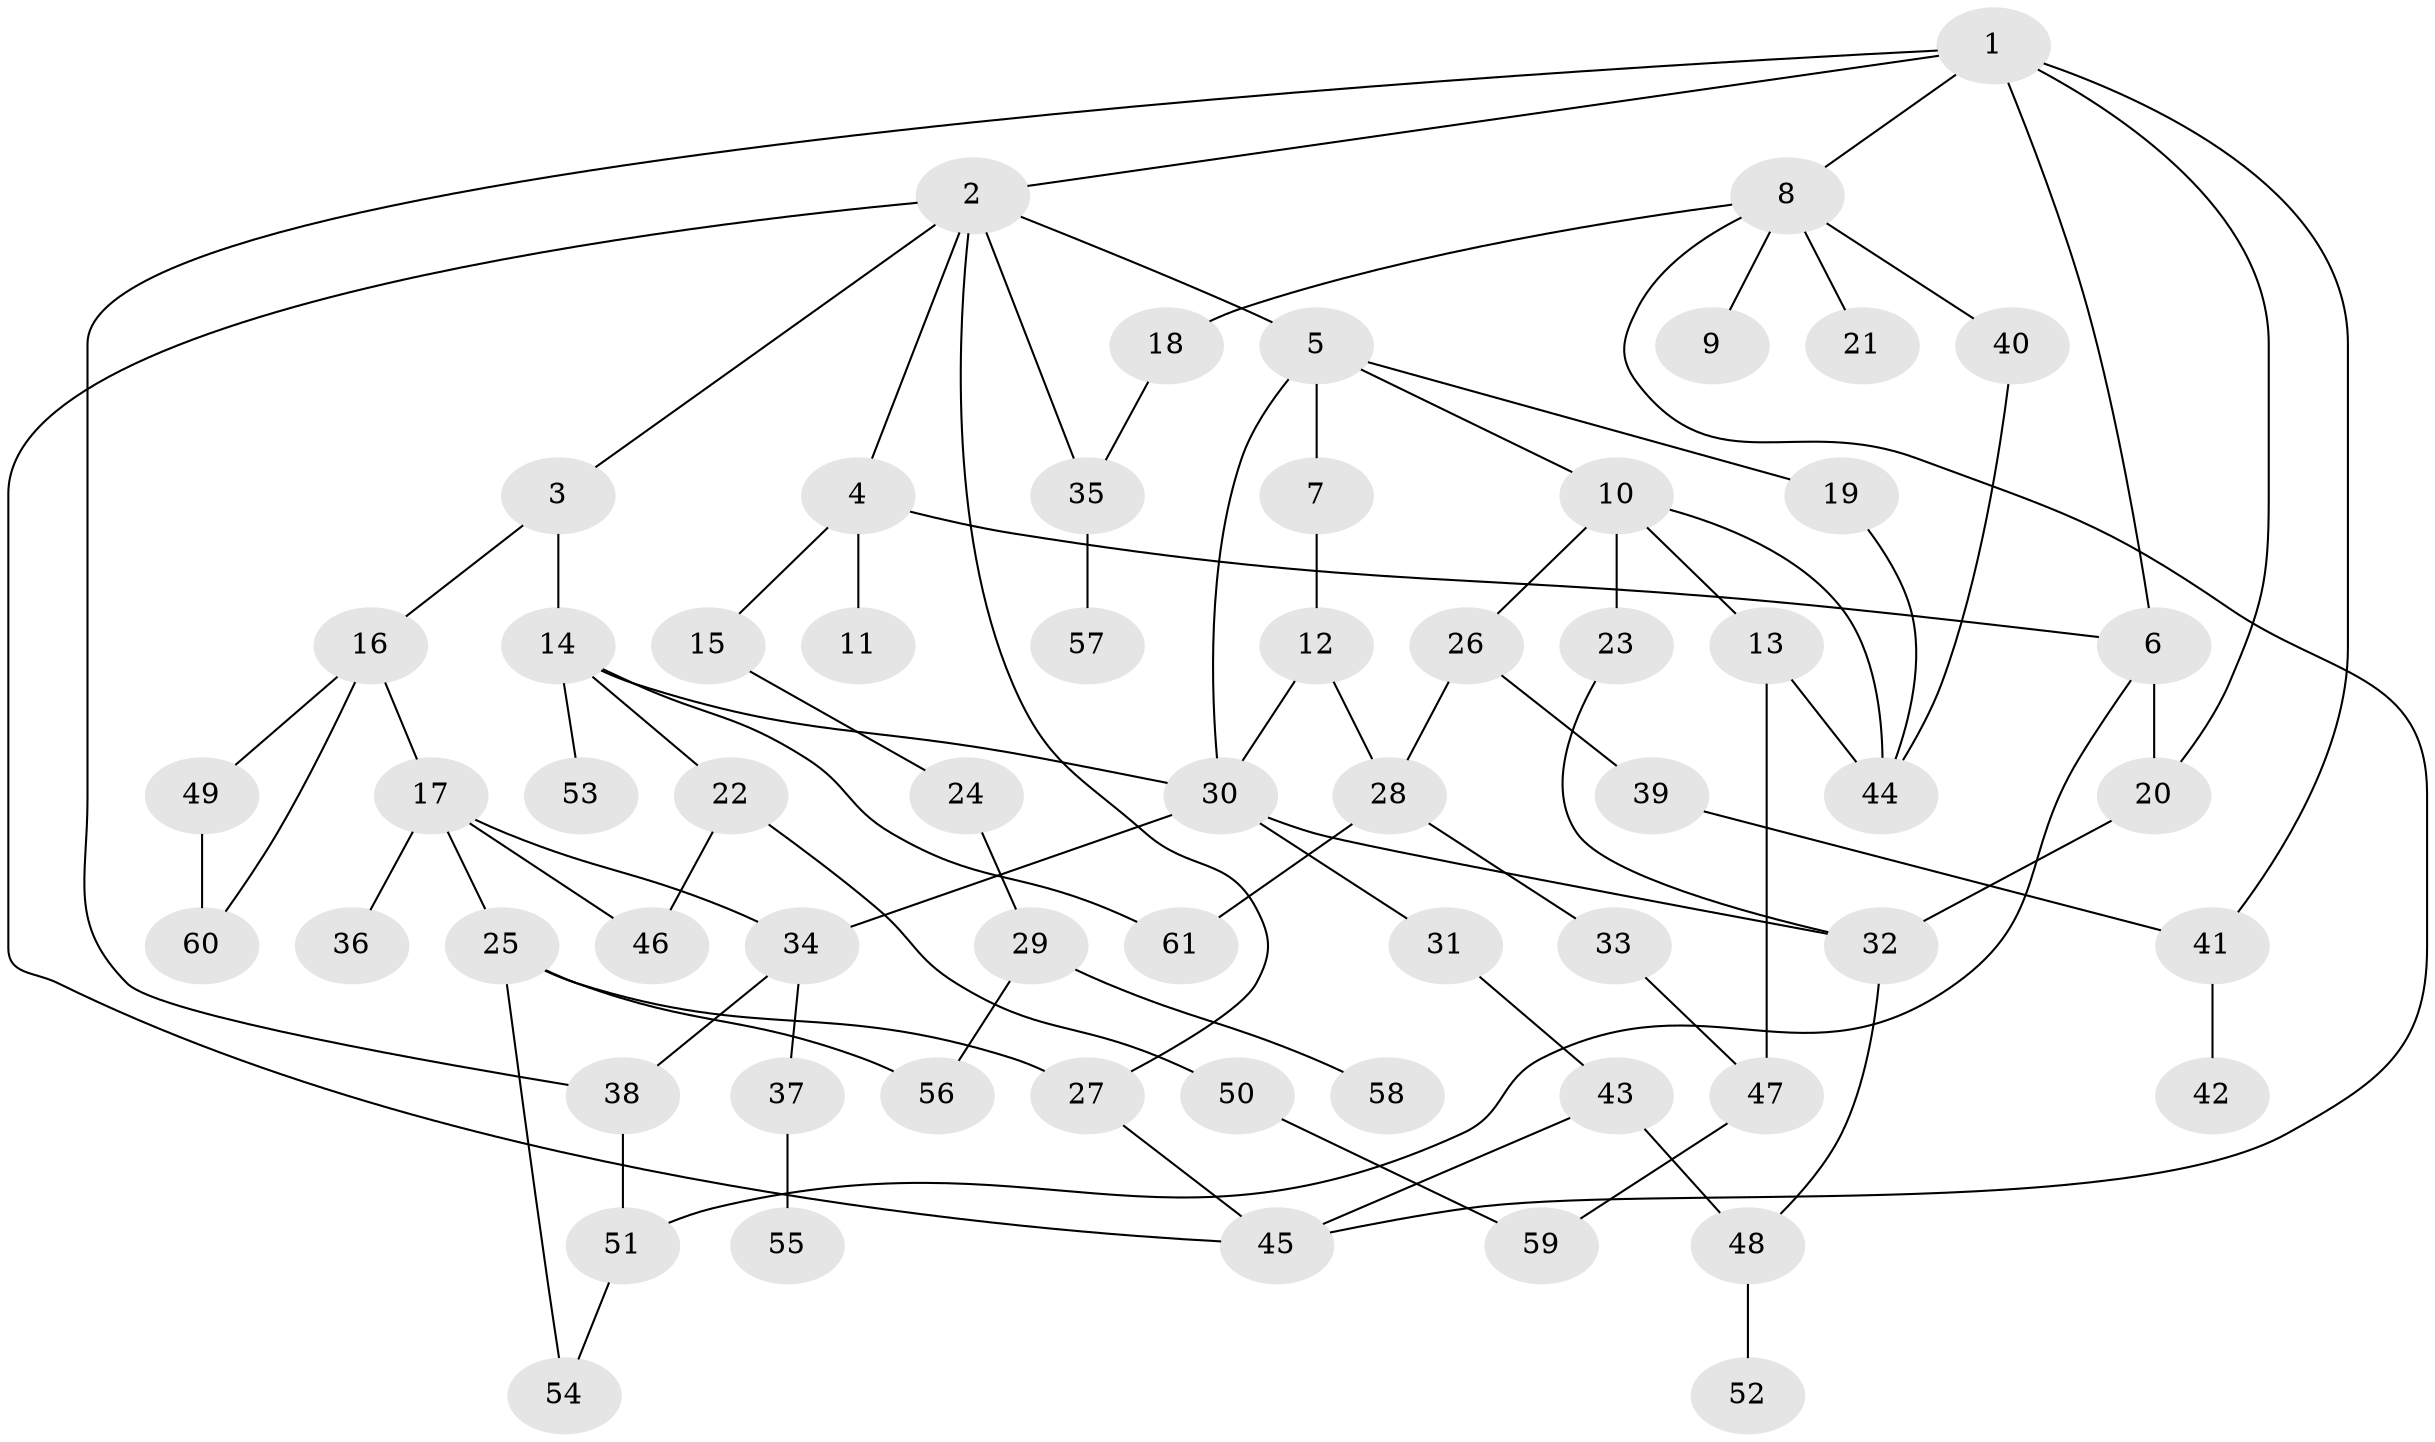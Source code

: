 // Generated by graph-tools (version 1.1) at 2025/42/03/09/25 04:42:34]
// undirected, 61 vertices, 87 edges
graph export_dot {
graph [start="1"]
  node [color=gray90,style=filled];
  1;
  2;
  3;
  4;
  5;
  6;
  7;
  8;
  9;
  10;
  11;
  12;
  13;
  14;
  15;
  16;
  17;
  18;
  19;
  20;
  21;
  22;
  23;
  24;
  25;
  26;
  27;
  28;
  29;
  30;
  31;
  32;
  33;
  34;
  35;
  36;
  37;
  38;
  39;
  40;
  41;
  42;
  43;
  44;
  45;
  46;
  47;
  48;
  49;
  50;
  51;
  52;
  53;
  54;
  55;
  56;
  57;
  58;
  59;
  60;
  61;
  1 -- 2;
  1 -- 6;
  1 -- 8;
  1 -- 20;
  1 -- 38;
  1 -- 41;
  2 -- 3;
  2 -- 4;
  2 -- 5;
  2 -- 35;
  2 -- 45;
  2 -- 27;
  3 -- 14;
  3 -- 16;
  4 -- 11;
  4 -- 15;
  4 -- 6;
  5 -- 7;
  5 -- 10;
  5 -- 19;
  5 -- 30;
  6 -- 51;
  6 -- 20;
  7 -- 12;
  8 -- 9;
  8 -- 18;
  8 -- 21;
  8 -- 40;
  8 -- 45;
  10 -- 13;
  10 -- 23;
  10 -- 26;
  10 -- 44;
  12 -- 30;
  12 -- 28;
  13 -- 47;
  13 -- 44;
  14 -- 22;
  14 -- 53;
  14 -- 61;
  14 -- 30;
  15 -- 24;
  16 -- 17;
  16 -- 49;
  16 -- 60;
  17 -- 25;
  17 -- 34;
  17 -- 36;
  17 -- 46;
  18 -- 35;
  19 -- 44;
  20 -- 32;
  22 -- 50;
  22 -- 46;
  23 -- 32;
  24 -- 29;
  25 -- 27;
  25 -- 54;
  25 -- 56;
  26 -- 28;
  26 -- 39;
  27 -- 45;
  28 -- 33;
  28 -- 61;
  29 -- 56;
  29 -- 58;
  30 -- 31;
  30 -- 34;
  30 -- 32;
  31 -- 43;
  32 -- 48;
  33 -- 47;
  34 -- 37;
  34 -- 38;
  35 -- 57;
  37 -- 55;
  38 -- 51;
  39 -- 41;
  40 -- 44;
  41 -- 42;
  43 -- 45;
  43 -- 48;
  47 -- 59;
  48 -- 52;
  49 -- 60;
  50 -- 59;
  51 -- 54;
}
